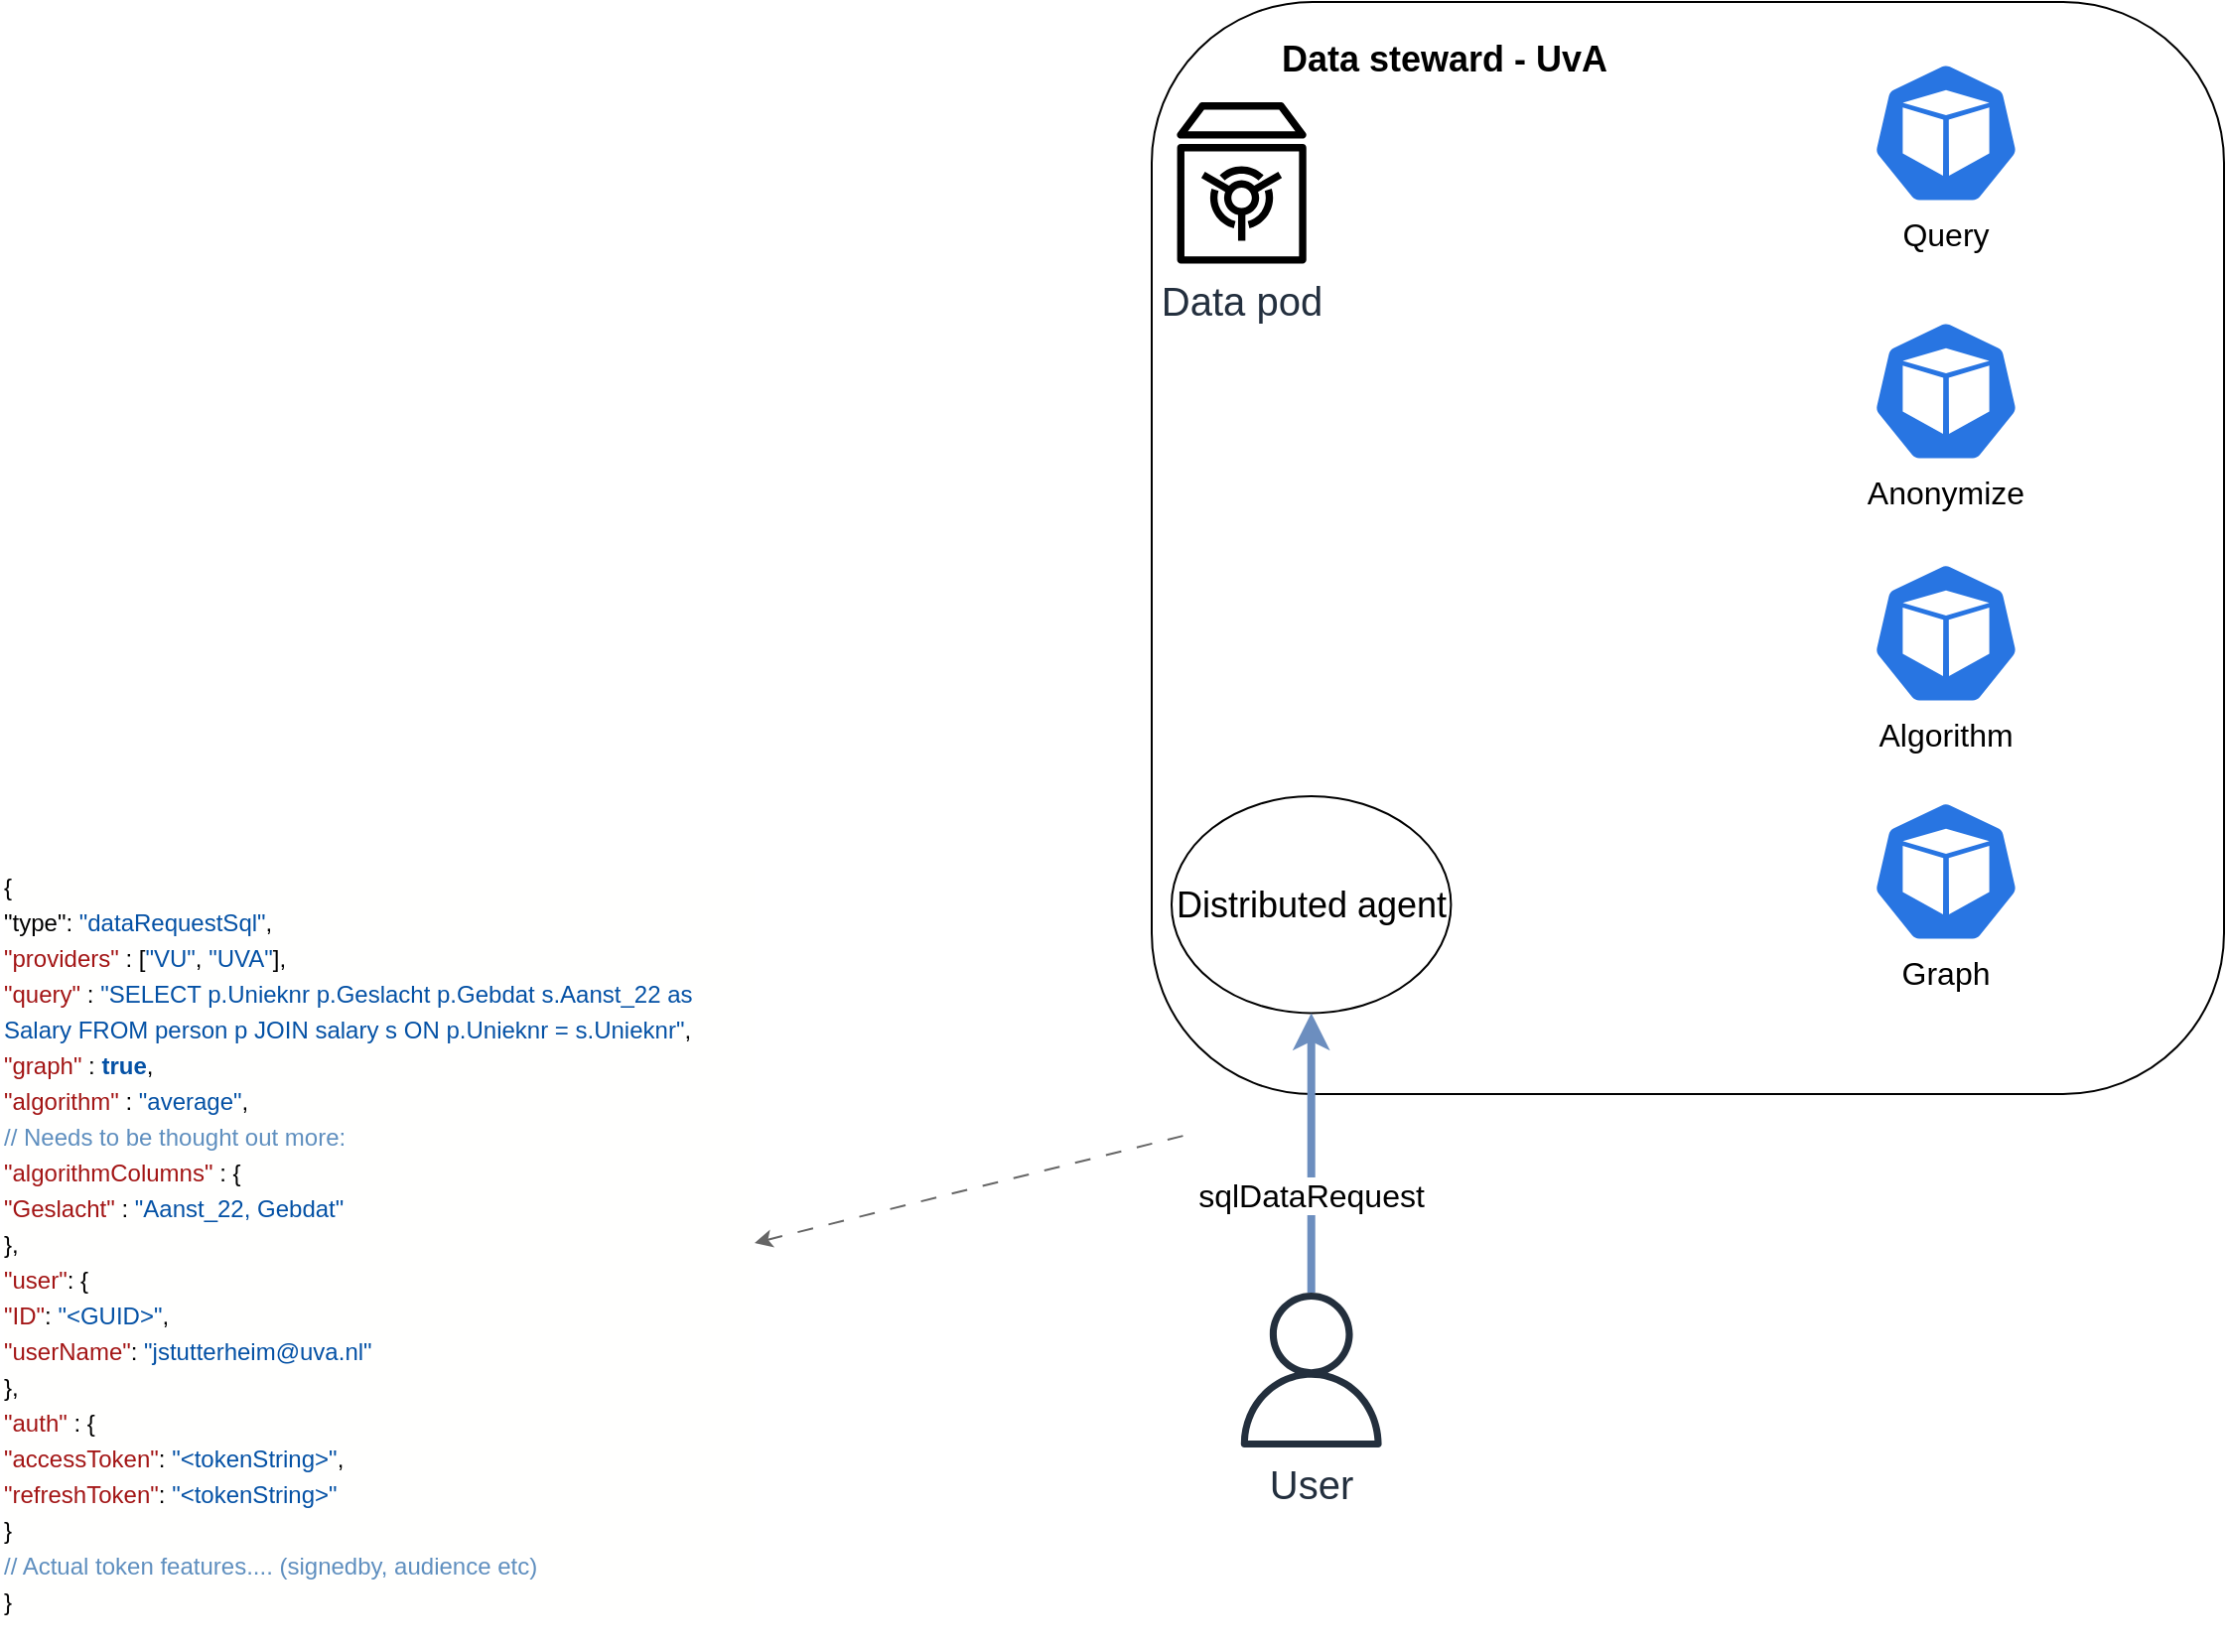 <mxfile version="21.2.8" type="device">
  <diagram name="Page-1" id="IanU65lXr5YfgjGVrclR">
    <mxGraphModel dx="2336" dy="921" grid="1" gridSize="10" guides="1" tooltips="1" connect="1" arrows="1" fold="1" page="1" pageScale="1" pageWidth="1169" pageHeight="827" math="0" shadow="0">
      <root>
        <mxCell id="0" />
        <mxCell id="g_2dzEI5n_QhCMGsD6OV-253" value="Initial" style="" parent="0" />
        <mxCell id="g_2dzEI5n_QhCMGsD6OV-257" value="&lt;font style=&quot;font-size: 20px;&quot;&gt;User&lt;/font&gt;" style="sketch=0;outlineConnect=0;fontColor=#232F3E;gradientColor=none;fillColor=#232F3D;strokeColor=none;dashed=0;verticalLabelPosition=bottom;verticalAlign=top;align=center;html=1;fontSize=12;fontStyle=0;aspect=fixed;pointerEvents=1;shape=mxgraph.aws4.user;" parent="g_2dzEI5n_QhCMGsD6OV-253" vertex="1">
          <mxGeometry x="51.35" y="700" width="78" height="78" as="geometry" />
        </mxCell>
        <mxCell id="g_2dzEI5n_QhCMGsD6OV-274" value="" style="group" parent="g_2dzEI5n_QhCMGsD6OV-253" vertex="1" connectable="0">
          <mxGeometry x="10" y="50" width="540" height="550" as="geometry" />
        </mxCell>
        <mxCell id="g_2dzEI5n_QhCMGsD6OV-275" value="" style="rounded=1;whiteSpace=wrap;html=1;fontSize=18;" parent="g_2dzEI5n_QhCMGsD6OV-274" vertex="1">
          <mxGeometry width="540" height="550" as="geometry" />
        </mxCell>
        <mxCell id="g_2dzEI5n_QhCMGsD6OV-276" value="&lt;b style=&quot;font-size: 18px;&quot;&gt;Data steward - UvA&lt;br&gt;&lt;/b&gt;" style="text;html=1;strokeColor=none;fillColor=none;align=center;verticalAlign=middle;whiteSpace=wrap;rounded=0;fontSize=18;" parent="g_2dzEI5n_QhCMGsD6OV-274" vertex="1">
          <mxGeometry x="12.558" width="268.832" height="58.065" as="geometry" />
        </mxCell>
        <mxCell id="g_2dzEI5n_QhCMGsD6OV-277" value="&lt;font style=&quot;font-size: 20px;&quot;&gt;Data pod&lt;/font&gt;" style="sketch=0;outlineConnect=0;fontColor=#232F3E;gradientColor=none;fillColor=#000000;strokeColor=none;dashed=0;verticalLabelPosition=bottom;verticalAlign=top;align=center;html=1;fontSize=12;fontStyle=0;aspect=fixed;pointerEvents=1;shape=mxgraph.aws4.vault;" parent="g_2dzEI5n_QhCMGsD6OV-274" vertex="1">
          <mxGeometry x="12.563" y="50.005" width="65.418" height="82.303" as="geometry" />
        </mxCell>
        <mxCell id="g_2dzEI5n_QhCMGsD6OV-278" value="&lt;font style=&quot;font-size: 18px;&quot;&gt;Distributed agent&lt;br&gt;&lt;/font&gt;" style="ellipse;whiteSpace=wrap;html=1;fontSize=18;" parent="g_2dzEI5n_QhCMGsD6OV-274" vertex="1">
          <mxGeometry x="10.002" y="400.004" width="140.701" height="109.219" as="geometry" />
        </mxCell>
        <mxCell id="pj6VdCcsgE9oZzwB23yW-29" value="" style="group" vertex="1" connectable="0" parent="g_2dzEI5n_QhCMGsD6OV-274">
          <mxGeometry x="350" y="401.94" width="100" height="101.94" as="geometry" />
        </mxCell>
        <mxCell id="pj6VdCcsgE9oZzwB23yW-30" value="" style="sketch=0;html=1;dashed=0;whitespace=wrap;fillColor=#2875E2;strokeColor=#ffffff;points=[[0.005,0.63,0],[0.1,0.2,0],[0.9,0.2,0],[0.5,0,0],[0.995,0.63,0],[0.72,0.99,0],[0.5,1,0],[0.28,0.99,0]];verticalLabelPosition=bottom;align=center;verticalAlign=top;shape=mxgraph.kubernetes.icon;prIcon=pod" vertex="1" parent="pj6VdCcsgE9oZzwB23yW-29">
          <mxGeometry width="100" height="71.94" as="geometry" />
        </mxCell>
        <mxCell id="pj6VdCcsgE9oZzwB23yW-31" value="&lt;span style=&quot;font-size: 16px;&quot;&gt;Graph&lt;/span&gt;" style="text;html=1;strokeColor=none;fillColor=none;align=center;verticalAlign=middle;whiteSpace=wrap;rounded=0;" vertex="1" parent="pj6VdCcsgE9oZzwB23yW-29">
          <mxGeometry x="20" y="71.94" width="60" height="30" as="geometry" />
        </mxCell>
        <mxCell id="pj6VdCcsgE9oZzwB23yW-26" value="" style="group" vertex="1" connectable="0" parent="g_2dzEI5n_QhCMGsD6OV-274">
          <mxGeometry x="350" y="281.94" width="100" height="101.94" as="geometry" />
        </mxCell>
        <mxCell id="pj6VdCcsgE9oZzwB23yW-27" value="" style="sketch=0;html=1;dashed=0;whitespace=wrap;fillColor=#2875E2;strokeColor=#ffffff;points=[[0.005,0.63,0],[0.1,0.2,0],[0.9,0.2,0],[0.5,0,0],[0.995,0.63,0],[0.72,0.99,0],[0.5,1,0],[0.28,0.99,0]];verticalLabelPosition=bottom;align=center;verticalAlign=top;shape=mxgraph.kubernetes.icon;prIcon=pod" vertex="1" parent="pj6VdCcsgE9oZzwB23yW-26">
          <mxGeometry width="100" height="71.94" as="geometry" />
        </mxCell>
        <mxCell id="pj6VdCcsgE9oZzwB23yW-28" value="&lt;span style=&quot;font-size: 16px;&quot;&gt;Algorithm&lt;/span&gt;" style="text;html=1;strokeColor=none;fillColor=none;align=center;verticalAlign=middle;whiteSpace=wrap;rounded=0;" vertex="1" parent="pj6VdCcsgE9oZzwB23yW-26">
          <mxGeometry x="20" y="71.94" width="60" height="30" as="geometry" />
        </mxCell>
        <mxCell id="pj6VdCcsgE9oZzwB23yW-12" value="" style="group" vertex="1" connectable="0" parent="g_2dzEI5n_QhCMGsD6OV-274">
          <mxGeometry x="350" y="30" width="100" height="101.94" as="geometry" />
        </mxCell>
        <mxCell id="pj6VdCcsgE9oZzwB23yW-9" value="" style="sketch=0;html=1;dashed=0;whitespace=wrap;fillColor=#2875E2;strokeColor=#ffffff;points=[[0.005,0.63,0],[0.1,0.2,0],[0.9,0.2,0],[0.5,0,0],[0.995,0.63,0],[0.72,0.99,0],[0.5,1,0],[0.28,0.99,0]];verticalLabelPosition=bottom;align=center;verticalAlign=top;shape=mxgraph.kubernetes.icon;prIcon=pod" vertex="1" parent="pj6VdCcsgE9oZzwB23yW-12">
          <mxGeometry width="100" height="71.94" as="geometry" />
        </mxCell>
        <mxCell id="pj6VdCcsgE9oZzwB23yW-11" value="&lt;font style=&quot;font-size: 16px;&quot;&gt;Query&lt;/font&gt;" style="text;html=1;strokeColor=none;fillColor=none;align=center;verticalAlign=middle;whiteSpace=wrap;rounded=0;" vertex="1" parent="pj6VdCcsgE9oZzwB23yW-12">
          <mxGeometry x="20" y="71.94" width="60" height="30" as="geometry" />
        </mxCell>
        <mxCell id="pj6VdCcsgE9oZzwB23yW-21" value="" style="group" vertex="1" connectable="0" parent="g_2dzEI5n_QhCMGsD6OV-274">
          <mxGeometry x="350" y="160.0" width="100" height="101.94" as="geometry" />
        </mxCell>
        <mxCell id="pj6VdCcsgE9oZzwB23yW-22" value="" style="sketch=0;html=1;dashed=0;whitespace=wrap;fillColor=#2875E2;strokeColor=#ffffff;points=[[0.005,0.63,0],[0.1,0.2,0],[0.9,0.2,0],[0.5,0,0],[0.995,0.63,0],[0.72,0.99,0],[0.5,1,0],[0.28,0.99,0]];verticalLabelPosition=bottom;align=center;verticalAlign=top;shape=mxgraph.kubernetes.icon;prIcon=pod" vertex="1" parent="pj6VdCcsgE9oZzwB23yW-21">
          <mxGeometry width="100" height="71.94" as="geometry" />
        </mxCell>
        <mxCell id="pj6VdCcsgE9oZzwB23yW-23" value="&lt;span style=&quot;font-size: 16px;&quot;&gt;Anonymize&lt;/span&gt;" style="text;html=1;strokeColor=none;fillColor=none;align=center;verticalAlign=middle;whiteSpace=wrap;rounded=0;" vertex="1" parent="pj6VdCcsgE9oZzwB23yW-21">
          <mxGeometry x="20" y="71.94" width="60" height="30" as="geometry" />
        </mxCell>
        <mxCell id="pj6VdCcsgE9oZzwB23yW-1" style="edgeStyle=orthogonalEdgeStyle;rounded=0;orthogonalLoop=1;jettySize=auto;html=1;fillColor=#dae8fc;strokeColor=#6c8ebf;strokeWidth=4;" edge="1" parent="g_2dzEI5n_QhCMGsD6OV-253" source="g_2dzEI5n_QhCMGsD6OV-257" target="g_2dzEI5n_QhCMGsD6OV-278">
          <mxGeometry relative="1" as="geometry" />
        </mxCell>
        <mxCell id="pj6VdCcsgE9oZzwB23yW-3" value="&lt;font style=&quot;font-size: 16px;&quot;&gt;sqlDataRequest&lt;/font&gt;" style="edgeLabel;html=1;align=center;verticalAlign=middle;resizable=0;points=[];" vertex="1" connectable="0" parent="pj6VdCcsgE9oZzwB23yW-1">
          <mxGeometry x="-0.306" y="1" relative="1" as="geometry">
            <mxPoint as="offset" />
          </mxGeometry>
        </mxCell>
        <mxCell id="pj6VdCcsgE9oZzwB23yW-6" value="JSON" parent="0" />
        <mxCell id="pj6VdCcsgE9oZzwB23yW-7" value="&lt;div style=&quot;background-color: rgb(255, 255, 254); line-height: 18px;&quot;&gt;&lt;div&gt;{&lt;/div&gt;&lt;div&gt;    &quot;type&quot;: &lt;span style=&quot;color: #0451a5;&quot;&gt;&quot;dataRequestSql&quot;&lt;/span&gt;,&lt;/div&gt;&lt;div&gt;    &lt;span style=&quot;color: #a31515;&quot;&gt;&quot;providers&quot;&lt;/span&gt; : [&lt;span style=&quot;color: #0451a5;&quot;&gt;&quot;VU&quot;&lt;/span&gt;, &lt;span style=&quot;color: #0451a5;&quot;&gt;&quot;UVA&quot;&lt;/span&gt;],&lt;/div&gt;&lt;div&gt;    &lt;span style=&quot;color: #a31515;&quot;&gt;&quot;query&quot;&lt;/span&gt; : &lt;span style=&quot;color: #0451a5;&quot;&gt;&quot;SELECT p.Unieknr p.Geslacht p.Gebdat s.Aanst_22 as Salary FROM person p JOIN salary s ON p.Unieknr = s.Unieknr&quot;&lt;/span&gt;,&lt;/div&gt;&lt;div&gt;    &lt;span style=&quot;color: #a31515;&quot;&gt;&quot;graph&quot;&lt;/span&gt; : &lt;span style=&quot;color: #0451a5;font-weight: bold;&quot;&gt;true&lt;/span&gt;,&lt;/div&gt;&lt;div&gt;    &lt;span style=&quot;color: #a31515;&quot;&gt;&quot;algorithm&quot;&lt;/span&gt; : &lt;span style=&quot;color: #0451a5;&quot;&gt;&quot;average&quot;&lt;/span&gt;,&lt;/div&gt;&lt;div&gt;    &lt;span style=&quot;color: #5f8fbf;&quot;&gt;// Needs to be thought out more:&lt;/span&gt;&lt;/div&gt;&lt;div&gt;    &lt;span style=&quot;color: #a31515;&quot;&gt;&quot;algorithmColumns&quot;&lt;/span&gt; : {&lt;/div&gt;&lt;div&gt;        &lt;span style=&quot;color: #a31515;&quot;&gt;&quot;Geslacht&quot;&lt;/span&gt; : &lt;span style=&quot;color: #0451a5;&quot;&gt;&quot;Aanst_22, Gebdat&quot;&lt;/span&gt;&lt;/div&gt;&lt;div&gt;    },&lt;/div&gt;&lt;div&gt;    &lt;span style=&quot;color: #a31515;&quot;&gt;&quot;user&quot;&lt;/span&gt;: {&lt;/div&gt;&lt;div&gt;        &lt;span style=&quot;color: #a31515;&quot;&gt;&quot;ID&quot;&lt;/span&gt;: &lt;span style=&quot;color: #0451a5;&quot;&gt;&quot;&amp;lt;GUID&amp;gt;&quot;&lt;/span&gt;,&lt;/div&gt;&lt;div&gt;        &lt;span style=&quot;color: #a31515;&quot;&gt;&quot;userName&quot;&lt;/span&gt;: &lt;span style=&quot;color: #0451a5;&quot;&gt;&quot;jstutterheim@uva.nl&quot;&lt;/span&gt;&lt;/div&gt;&lt;div&gt;    },&lt;/div&gt;&lt;div&gt;    &lt;span style=&quot;color: #a31515;&quot;&gt;&quot;auth&quot;&lt;/span&gt; : {&lt;/div&gt;&lt;div&gt;        &lt;span style=&quot;color: #a31515;&quot;&gt;&quot;accessToken&quot;&lt;/span&gt;: &lt;span style=&quot;color: #0451a5;&quot;&gt;&quot;&amp;lt;tokenString&amp;gt;&quot;&lt;/span&gt;,&lt;/div&gt;&lt;div&gt;        &lt;span style=&quot;color: #a31515;&quot;&gt;&quot;refreshToken&quot;&lt;/span&gt;: &lt;span style=&quot;color: #0451a5;&quot;&gt;&quot;&amp;lt;tokenString&amp;gt;&quot;&lt;/span&gt;&lt;/div&gt;&lt;div&gt;    }&lt;/div&gt;&lt;div&gt;    &lt;span style=&quot;color: #5f8fbf;&quot;&gt;// Actual token features.... (signedby, audience etc)&lt;/span&gt;&lt;/div&gt;&lt;div&gt;}&lt;/div&gt;&lt;/div&gt;" style="text;html=1;strokeColor=none;fillColor=none;align=left;verticalAlign=middle;whiteSpace=wrap;rounded=0;" vertex="1" parent="pj6VdCcsgE9oZzwB23yW-6">
          <mxGeometry x="-570" y="470" width="380" height="410" as="geometry" />
        </mxCell>
        <mxCell id="pj6VdCcsgE9oZzwB23yW-8" value="" style="endArrow=none;html=1;rounded=0;exitX=1;exitY=0.5;exitDx=0;exitDy=0;endFill=0;startArrow=classic;startFill=1;fillColor=#f5f5f5;strokeColor=#666666;dashed=1;dashPattern=8 8;" edge="1" parent="pj6VdCcsgE9oZzwB23yW-6" source="pj6VdCcsgE9oZzwB23yW-7">
          <mxGeometry width="50" height="50" relative="1" as="geometry">
            <mxPoint x="100" y="530" as="sourcePoint" />
            <mxPoint x="30" y="620" as="targetPoint" />
          </mxGeometry>
        </mxCell>
      </root>
    </mxGraphModel>
  </diagram>
</mxfile>
